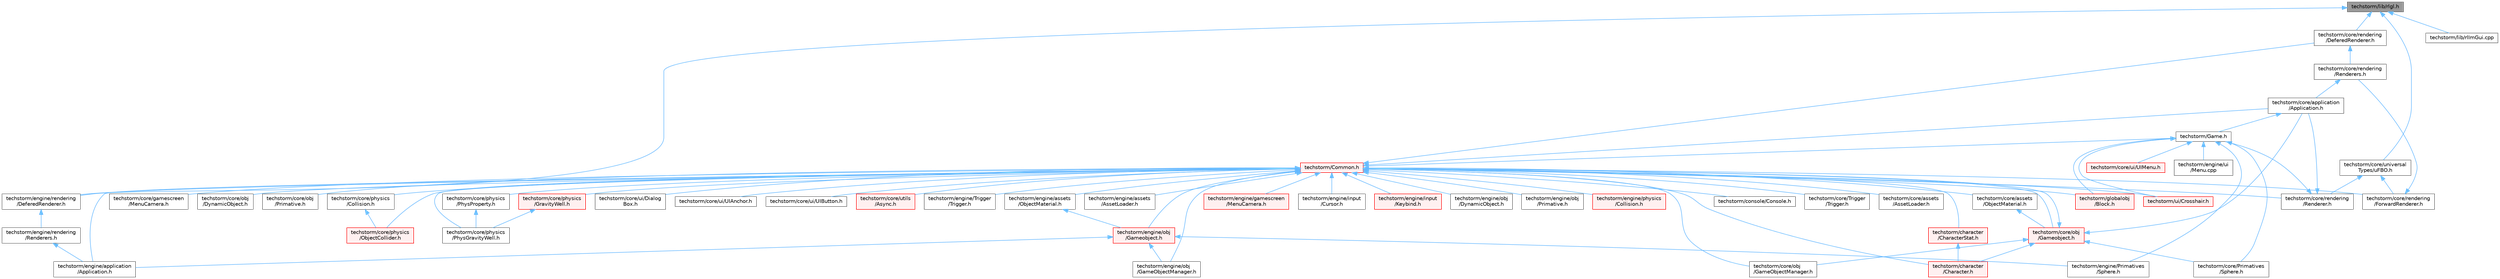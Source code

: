 digraph "techstorm/lib/rlgl.h"
{
 // LATEX_PDF_SIZE
  bgcolor="transparent";
  edge [fontname=Helvetica,fontsize=10,labelfontname=Helvetica,labelfontsize=10];
  node [fontname=Helvetica,fontsize=10,shape=box,height=0.2,width=0.4];
  Node1 [id="Node000001",label="techstorm/lib/rlgl.h",height=0.2,width=0.4,color="gray40", fillcolor="grey60", style="filled", fontcolor="black",tooltip=" "];
  Node1 -> Node2 [id="edge1_Node000001_Node000002",dir="back",color="steelblue1",style="solid",tooltip=" "];
  Node2 [id="Node000002",label="techstorm/core/rendering\l/DeferedRenderer.h",height=0.2,width=0.4,color="grey40", fillcolor="white", style="filled",URL="$core_2rendering_2_defered_renderer_8h.html",tooltip=" "];
  Node2 -> Node3 [id="edge2_Node000002_Node000003",dir="back",color="steelblue1",style="solid",tooltip=" "];
  Node3 [id="Node000003",label="techstorm/core/rendering\l/Renderers.h",height=0.2,width=0.4,color="grey40", fillcolor="white", style="filled",URL="$core_2rendering_2_renderers_8h.html",tooltip=" "];
  Node3 -> Node4 [id="edge3_Node000003_Node000004",dir="back",color="steelblue1",style="solid",tooltip=" "];
  Node4 [id="Node000004",label="techstorm/core/application\l/Application.h",height=0.2,width=0.4,color="grey40", fillcolor="white", style="filled",URL="$core_2application_2_application_8h.html",tooltip=" "];
  Node4 -> Node5 [id="edge4_Node000004_Node000005",dir="back",color="steelblue1",style="solid",tooltip=" "];
  Node5 [id="Node000005",label="techstorm/Game.h",height=0.2,width=0.4,color="grey40", fillcolor="white", style="filled",URL="$_game_8h.html",tooltip=" "];
  Node5 -> Node6 [id="edge5_Node000005_Node000006",dir="back",color="steelblue1",style="solid",tooltip=" "];
  Node6 [id="Node000006",label="techstorm/Common.h",height=0.2,width=0.4,color="red", fillcolor="#FFF0F0", style="filled",URL="$_common_8h.html",tooltip=" "];
  Node6 -> Node7 [id="edge6_Node000006_Node000007",dir="back",color="steelblue1",style="solid",tooltip=" "];
  Node7 [id="Node000007",label="techstorm/character\l/Character.h",height=0.2,width=0.4,color="red", fillcolor="#FFF0F0", style="filled",URL="$_character_8h.html",tooltip=" "];
  Node6 -> Node14 [id="edge7_Node000006_Node000014",dir="back",color="steelblue1",style="solid",tooltip=" "];
  Node14 [id="Node000014",label="techstorm/character\l/CharacterStat.h",height=0.2,width=0.4,color="red", fillcolor="#FFF0F0", style="filled",URL="$_character_stat_8h.html",tooltip=" "];
  Node14 -> Node7 [id="edge8_Node000014_Node000007",dir="back",color="steelblue1",style="solid",tooltip=" "];
  Node6 -> Node17 [id="edge9_Node000006_Node000017",dir="back",color="steelblue1",style="solid",tooltip=" "];
  Node17 [id="Node000017",label="techstorm/console/Console.h",height=0.2,width=0.4,color="grey40", fillcolor="white", style="filled",URL="$_console_8h.html",tooltip=" "];
  Node6 -> Node18 [id="edge10_Node000006_Node000018",dir="back",color="steelblue1",style="solid",tooltip=" "];
  Node18 [id="Node000018",label="techstorm/core/Trigger\l/Trigger.h",height=0.2,width=0.4,color="grey40", fillcolor="white", style="filled",URL="$core_2_trigger_2_trigger_8h.html",tooltip=" "];
  Node6 -> Node4 [id="edge11_Node000006_Node000004",dir="back",color="steelblue1",style="solid",tooltip=" "];
  Node6 -> Node19 [id="edge12_Node000006_Node000019",dir="back",color="steelblue1",style="solid",tooltip=" "];
  Node19 [id="Node000019",label="techstorm/core/assets\l/AssetLoader.h",height=0.2,width=0.4,color="grey40", fillcolor="white", style="filled",URL="$core_2assets_2_asset_loader_8h.html",tooltip=" "];
  Node6 -> Node20 [id="edge13_Node000006_Node000020",dir="back",color="steelblue1",style="solid",tooltip=" "];
  Node20 [id="Node000020",label="techstorm/core/assets\l/ObjectMaterial.h",height=0.2,width=0.4,color="grey40", fillcolor="white", style="filled",URL="$core_2assets_2_object_material_8h.html",tooltip=" "];
  Node20 -> Node21 [id="edge14_Node000020_Node000021",dir="back",color="steelblue1",style="solid",tooltip=" "];
  Node21 [id="Node000021",label="techstorm/core/obj\l/Gameobject.h",height=0.2,width=0.4,color="red", fillcolor="#FFF0F0", style="filled",URL="$core_2obj_2_gameobject_8h.html",tooltip=" "];
  Node21 -> Node6 [id="edge15_Node000021_Node000006",dir="back",color="steelblue1",style="solid",tooltip=" "];
  Node21 -> Node7 [id="edge16_Node000021_Node000007",dir="back",color="steelblue1",style="solid",tooltip=" "];
  Node21 -> Node22 [id="edge17_Node000021_Node000022",dir="back",color="steelblue1",style="solid",tooltip=" "];
  Node22 [id="Node000022",label="techstorm/core/Primatives\l/Sphere.h",height=0.2,width=0.4,color="grey40", fillcolor="white", style="filled",URL="$core_2_primatives_2_sphere_8h.html",tooltip=" "];
  Node21 -> Node4 [id="edge18_Node000021_Node000004",dir="back",color="steelblue1",style="solid",tooltip=" "];
  Node21 -> Node29 [id="edge19_Node000021_Node000029",dir="back",color="steelblue1",style="solid",tooltip=" "];
  Node29 [id="Node000029",label="techstorm/core/obj\l/GameObjectManager.h",height=0.2,width=0.4,color="grey40", fillcolor="white", style="filled",URL="$core_2obj_2_game_object_manager_8h.html",tooltip=" "];
  Node6 -> Node41 [id="edge20_Node000006_Node000041",dir="back",color="steelblue1",style="solid",tooltip=" "];
  Node41 [id="Node000041",label="techstorm/core/gamescreen\l/MenuCamera.h",height=0.2,width=0.4,color="grey40", fillcolor="white", style="filled",URL="$core_2gamescreen_2_menu_camera_8h.html",tooltip=" "];
  Node6 -> Node42 [id="edge21_Node000006_Node000042",dir="back",color="steelblue1",style="solid",tooltip=" "];
  Node42 [id="Node000042",label="techstorm/core/obj\l/DynamicObject.h",height=0.2,width=0.4,color="grey40", fillcolor="white", style="filled",URL="$core_2obj_2_dynamic_object_8h.html",tooltip=" "];
  Node6 -> Node29 [id="edge22_Node000006_Node000029",dir="back",color="steelblue1",style="solid",tooltip=" "];
  Node6 -> Node21 [id="edge23_Node000006_Node000021",dir="back",color="steelblue1",style="solid",tooltip=" "];
  Node6 -> Node43 [id="edge24_Node000006_Node000043",dir="back",color="steelblue1",style="solid",tooltip=" "];
  Node43 [id="Node000043",label="techstorm/core/obj\l/Primative.h",height=0.2,width=0.4,color="grey40", fillcolor="white", style="filled",URL="$core_2obj_2_primative_8h.html",tooltip=" "];
  Node6 -> Node44 [id="edge25_Node000006_Node000044",dir="back",color="steelblue1",style="solid",tooltip=" "];
  Node44 [id="Node000044",label="techstorm/core/physics\l/Collision.h",height=0.2,width=0.4,color="grey40", fillcolor="white", style="filled",URL="$core_2physics_2_collision_8h.html",tooltip=" "];
  Node44 -> Node45 [id="edge26_Node000044_Node000045",dir="back",color="steelblue1",style="solid",tooltip=" "];
  Node45 [id="Node000045",label="techstorm/core/physics\l/ObjectCollider.h",height=0.2,width=0.4,color="red", fillcolor="#FFF0F0", style="filled",URL="$core_2physics_2_object_collider_8h.html",tooltip=" "];
  Node6 -> Node47 [id="edge27_Node000006_Node000047",dir="back",color="steelblue1",style="solid",tooltip=" "];
  Node47 [id="Node000047",label="techstorm/core/physics\l/GravityWell.h",height=0.2,width=0.4,color="red", fillcolor="#FFF0F0", style="filled",URL="$core_2physics_2_gravity_well_8h.html",tooltip=" "];
  Node47 -> Node49 [id="edge28_Node000047_Node000049",dir="back",color="steelblue1",style="solid",tooltip=" "];
  Node49 [id="Node000049",label="techstorm/core/physics\l/PhysGravityWell.h",height=0.2,width=0.4,color="grey40", fillcolor="white", style="filled",URL="$core_2physics_2_phys_gravity_well_8h.html",tooltip=" "];
  Node6 -> Node45 [id="edge29_Node000006_Node000045",dir="back",color="steelblue1",style="solid",tooltip=" "];
  Node6 -> Node49 [id="edge30_Node000006_Node000049",dir="back",color="steelblue1",style="solid",tooltip=" "];
  Node6 -> Node50 [id="edge31_Node000006_Node000050",dir="back",color="steelblue1",style="solid",tooltip=" "];
  Node50 [id="Node000050",label="techstorm/core/physics\l/PhysProperty.h",height=0.2,width=0.4,color="grey40", fillcolor="white", style="filled",URL="$core_2physics_2_phys_property_8h.html",tooltip=" "];
  Node50 -> Node49 [id="edge32_Node000050_Node000049",dir="back",color="steelblue1",style="solid",tooltip=" "];
  Node6 -> Node2 [id="edge33_Node000006_Node000002",dir="back",color="steelblue1",style="solid",tooltip=" "];
  Node6 -> Node51 [id="edge34_Node000006_Node000051",dir="back",color="steelblue1",style="solid",tooltip=" "];
  Node51 [id="Node000051",label="techstorm/core/rendering\l/ForwardRenderer.h",height=0.2,width=0.4,color="grey40", fillcolor="white", style="filled",URL="$core_2rendering_2_forward_renderer_8h.html",tooltip=" "];
  Node51 -> Node3 [id="edge35_Node000051_Node000003",dir="back",color="steelblue1",style="solid",tooltip=" "];
  Node6 -> Node52 [id="edge36_Node000006_Node000052",dir="back",color="steelblue1",style="solid",tooltip=" "];
  Node52 [id="Node000052",label="techstorm/core/rendering\l/Renderer.h",height=0.2,width=0.4,color="grey40", fillcolor="white", style="filled",URL="$core_2rendering_2_renderer_8h.html",tooltip=" "];
  Node52 -> Node5 [id="edge37_Node000052_Node000005",dir="back",color="steelblue1",style="solid",tooltip=" "];
  Node52 -> Node4 [id="edge38_Node000052_Node000004",dir="back",color="steelblue1",style="solid",tooltip=" "];
  Node6 -> Node53 [id="edge39_Node000006_Node000053",dir="back",color="steelblue1",style="solid",tooltip=" "];
  Node53 [id="Node000053",label="techstorm/core/ui/Dialog\lBox.h",height=0.2,width=0.4,color="grey40", fillcolor="white", style="filled",URL="$core_2ui_2_dialog_box_8h.html",tooltip=" "];
  Node6 -> Node54 [id="edge40_Node000006_Node000054",dir="back",color="steelblue1",style="solid",tooltip=" "];
  Node54 [id="Node000054",label="techstorm/core/ui/UIAnchor.h",height=0.2,width=0.4,color="grey40", fillcolor="white", style="filled",URL="$core_2ui_2_u_i_anchor_8h.html",tooltip=" "];
  Node6 -> Node55 [id="edge41_Node000006_Node000055",dir="back",color="steelblue1",style="solid",tooltip=" "];
  Node55 [id="Node000055",label="techstorm/core/ui/UIButton.h",height=0.2,width=0.4,color="grey40", fillcolor="white", style="filled",URL="$core_2ui_2_u_i_button_8h.html",tooltip=" "];
  Node6 -> Node56 [id="edge42_Node000006_Node000056",dir="back",color="steelblue1",style="solid",tooltip=" "];
  Node56 [id="Node000056",label="techstorm/core/utils\l/Async.h",height=0.2,width=0.4,color="red", fillcolor="#FFF0F0", style="filled",URL="$core_2utils_2_async_8h.html",tooltip=" "];
  Node6 -> Node58 [id="edge43_Node000006_Node000058",dir="back",color="steelblue1",style="solid",tooltip=" "];
  Node58 [id="Node000058",label="techstorm/engine/Trigger\l/Trigger.h",height=0.2,width=0.4,color="grey40", fillcolor="white", style="filled",URL="$engine_2_trigger_2_trigger_8h.html",tooltip=" "];
  Node6 -> Node11 [id="edge44_Node000006_Node000011",dir="back",color="steelblue1",style="solid",tooltip=" "];
  Node11 [id="Node000011",label="techstorm/engine/application\l/Application.h",height=0.2,width=0.4,color="grey40", fillcolor="white", style="filled",URL="$engine_2application_2_application_8h.html",tooltip=" "];
  Node6 -> Node59 [id="edge45_Node000006_Node000059",dir="back",color="steelblue1",style="solid",tooltip=" "];
  Node59 [id="Node000059",label="techstorm/engine/assets\l/AssetLoader.h",height=0.2,width=0.4,color="grey40", fillcolor="white", style="filled",URL="$engine_2assets_2_asset_loader_8h.html",tooltip=" "];
  Node6 -> Node60 [id="edge46_Node000006_Node000060",dir="back",color="steelblue1",style="solid",tooltip=" "];
  Node60 [id="Node000060",label="techstorm/engine/assets\l/ObjectMaterial.h",height=0.2,width=0.4,color="grey40", fillcolor="white", style="filled",URL="$engine_2assets_2_object_material_8h.html",tooltip=" "];
  Node60 -> Node61 [id="edge47_Node000060_Node000061",dir="back",color="steelblue1",style="solid",tooltip=" "];
  Node61 [id="Node000061",label="techstorm/engine/obj\l/Gameobject.h",height=0.2,width=0.4,color="red", fillcolor="#FFF0F0", style="filled",URL="$engine_2obj_2_gameobject_8h.html",tooltip=" "];
  Node61 -> Node62 [id="edge48_Node000061_Node000062",dir="back",color="steelblue1",style="solid",tooltip=" "];
  Node62 [id="Node000062",label="techstorm/engine/Primatives\l/Sphere.h",height=0.2,width=0.4,color="grey40", fillcolor="white", style="filled",URL="$engine_2_primatives_2_sphere_8h.html",tooltip=" "];
  Node61 -> Node11 [id="edge49_Node000061_Node000011",dir="back",color="steelblue1",style="solid",tooltip=" "];
  Node61 -> Node68 [id="edge50_Node000061_Node000068",dir="back",color="steelblue1",style="solid",tooltip=" "];
  Node68 [id="Node000068",label="techstorm/engine/obj\l/GameObjectManager.h",height=0.2,width=0.4,color="grey40", fillcolor="white", style="filled",URL="$engine_2obj_2_game_object_manager_8h.html",tooltip=" "];
  Node6 -> Node73 [id="edge51_Node000006_Node000073",dir="back",color="steelblue1",style="solid",tooltip=" "];
  Node73 [id="Node000073",label="techstorm/engine/gamescreen\l/MenuCamera.h",height=0.2,width=0.4,color="red", fillcolor="#FFF0F0", style="filled",URL="$engine_2gamescreen_2_menu_camera_8h.html",tooltip=" "];
  Node6 -> Node76 [id="edge52_Node000006_Node000076",dir="back",color="steelblue1",style="solid",tooltip=" "];
  Node76 [id="Node000076",label="techstorm/engine/input\l/Cursor.h",height=0.2,width=0.4,color="grey40", fillcolor="white", style="filled",URL="$engine_2input_2_cursor_8h.html",tooltip=" "];
  Node6 -> Node77 [id="edge53_Node000006_Node000077",dir="back",color="steelblue1",style="solid",tooltip=" "];
  Node77 [id="Node000077",label="techstorm/engine/input\l/Keybind.h",height=0.2,width=0.4,color="red", fillcolor="#FFF0F0", style="filled",URL="$engine_2input_2_keybind_8h.html",tooltip=" "];
  Node6 -> Node79 [id="edge54_Node000006_Node000079",dir="back",color="steelblue1",style="solid",tooltip=" "];
  Node79 [id="Node000079",label="techstorm/engine/obj\l/DynamicObject.h",height=0.2,width=0.4,color="grey40", fillcolor="white", style="filled",URL="$engine_2obj_2_dynamic_object_8h.html",tooltip=" "];
  Node6 -> Node68 [id="edge55_Node000006_Node000068",dir="back",color="steelblue1",style="solid",tooltip=" "];
  Node6 -> Node61 [id="edge56_Node000006_Node000061",dir="back",color="steelblue1",style="solid",tooltip=" "];
  Node6 -> Node80 [id="edge57_Node000006_Node000080",dir="back",color="steelblue1",style="solid",tooltip=" "];
  Node80 [id="Node000080",label="techstorm/engine/obj\l/Primative.h",height=0.2,width=0.4,color="grey40", fillcolor="white", style="filled",URL="$engine_2obj_2_primative_8h.html",tooltip=" "];
  Node6 -> Node81 [id="edge58_Node000006_Node000081",dir="back",color="steelblue1",style="solid",tooltip=" "];
  Node81 [id="Node000081",label="techstorm/engine/physics\l/Collision.h",height=0.2,width=0.4,color="red", fillcolor="#FFF0F0", style="filled",URL="$engine_2physics_2_collision_8h.html",tooltip=" "];
  Node6 -> Node88 [id="edge59_Node000006_Node000088",dir="back",color="steelblue1",style="solid",tooltip=" "];
  Node88 [id="Node000088",label="techstorm/engine/rendering\l/DeferedRenderer.h",height=0.2,width=0.4,color="grey40", fillcolor="white", style="filled",URL="$engine_2rendering_2_defered_renderer_8h.html",tooltip=" "];
  Node88 -> Node89 [id="edge60_Node000088_Node000089",dir="back",color="steelblue1",style="solid",tooltip=" "];
  Node89 [id="Node000089",label="techstorm/engine/rendering\l/Renderers.h",height=0.2,width=0.4,color="grey40", fillcolor="white", style="filled",URL="$engine_2rendering_2_renderers_8h.html",tooltip=" "];
  Node89 -> Node11 [id="edge61_Node000089_Node000011",dir="back",color="steelblue1",style="solid",tooltip=" "];
  Node6 -> Node105 [id="edge62_Node000006_Node000105",dir="back",color="steelblue1",style="solid",tooltip=" "];
  Node105 [id="Node000105",label="techstorm/globalobj\l/Block.h",height=0.2,width=0.4,color="red", fillcolor="#FFF0F0", style="filled",URL="$_block_8h.html",tooltip=" "];
  Node6 -> Node119 [id="edge63_Node000006_Node000119",dir="back",color="steelblue1",style="solid",tooltip=" "];
  Node119 [id="Node000119",label="techstorm/ui/Crosshair.h",height=0.2,width=0.4,color="red", fillcolor="#FFF0F0", style="filled",URL="$_crosshair_8h.html",tooltip=" "];
  Node5 -> Node22 [id="edge64_Node000005_Node000022",dir="back",color="steelblue1",style="solid",tooltip=" "];
  Node5 -> Node121 [id="edge65_Node000005_Node000121",dir="back",color="steelblue1",style="solid",tooltip=" "];
  Node121 [id="Node000121",label="techstorm/core/ui/UIMenu.h",height=0.2,width=0.4,color="red", fillcolor="#FFF0F0", style="filled",URL="$_u_i_menu_8h.html",tooltip=" "];
  Node5 -> Node62 [id="edge66_Node000005_Node000062",dir="back",color="steelblue1",style="solid",tooltip=" "];
  Node5 -> Node75 [id="edge67_Node000005_Node000075",dir="back",color="steelblue1",style="solid",tooltip=" "];
  Node75 [id="Node000075",label="techstorm/engine/ui\l/Menu.cpp",height=0.2,width=0.4,color="grey40", fillcolor="white", style="filled",URL="$_menu_8cpp.html",tooltip=" "];
  Node5 -> Node105 [id="edge68_Node000005_Node000105",dir="back",color="steelblue1",style="solid",tooltip=" "];
  Node5 -> Node119 [id="edge69_Node000005_Node000119",dir="back",color="steelblue1",style="solid",tooltip=" "];
  Node1 -> Node124 [id="edge70_Node000001_Node000124",dir="back",color="steelblue1",style="solid",tooltip=" "];
  Node124 [id="Node000124",label="techstorm/core/universal\lTypes/uFBO.h",height=0.2,width=0.4,color="grey40", fillcolor="white", style="filled",URL="$u_f_b_o_8h.html",tooltip=" "];
  Node124 -> Node51 [id="edge71_Node000124_Node000051",dir="back",color="steelblue1",style="solid",tooltip=" "];
  Node124 -> Node52 [id="edge72_Node000124_Node000052",dir="back",color="steelblue1",style="solid",tooltip=" "];
  Node1 -> Node88 [id="edge73_Node000001_Node000088",dir="back",color="steelblue1",style="solid",tooltip=" "];
  Node1 -> Node125 [id="edge74_Node000001_Node000125",dir="back",color="steelblue1",style="solid",tooltip=" "];
  Node125 [id="Node000125",label="techstorm/lib/rlImGui.cpp",height=0.2,width=0.4,color="grey40", fillcolor="white", style="filled",URL="$rl_im_gui_8cpp.html",tooltip=" "];
}
